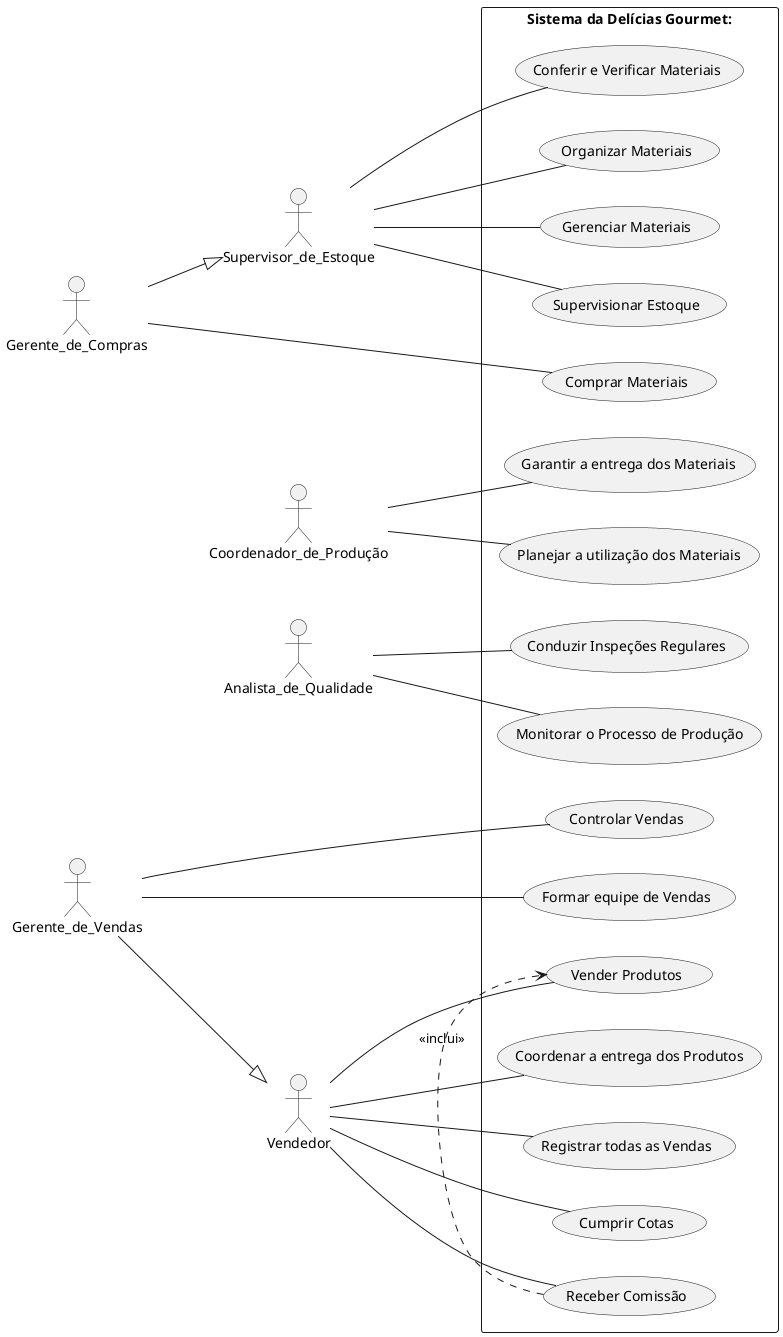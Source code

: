 @startuml 

left to right direction

    actor Gerente_de_Compras as gc
    actor Supervisor_de_Estoque as sde
    actor Coordenador_de_Produção as cp
    actor Analista_de_Qualidade as aq 
    actor Gerente_de_Vendas as gv
    actor Vendedor as vd 

    rectangle "Sistema da Delícias Gourmet:"{
    usecase "Conduzir Inspeções Regulares" as cir
    usecase "Monitorar o Processo de Produção" as mpp
    usecase "Comprar Materiais" as cma 
    usecase "Conferir e Verificar Materiais" as cvm
    usecase "Organizar Materiais" as om  
    usecase "Gerenciar Materiais" as gm
    usecase "Supervisionar Estoque" as se
    usecase "Garantir a entrega dos Materiais" as gem
    usecase "Planejar a utilização dos Materiais" as pum
    usecase "Controlar Vendas" as cv
    usecase "Formar equipe de Vendas" as fev
    usecase "Receber Comissão" as rc
    usecase "Vender Produtos" as vp
    usecase "Coordenar a entrega dos Produtos" as cep
    usecase "Registrar todas as Vendas" as rtv 
    usecase "Cumprir Cotas" as cc  
    }

    vd -- rc
    vd -- cc 
    vd -- vp 
    gv -- cv 
    gv -- fev 
    (rc) .> (vp) : <<inclui>> 
    sde -- gm 
    gv --|> vd 
    gc -- cma 
    gc --|> sde 
    sde -- cvm 
    cp -- pum 
    aq --mpp
    aq -- cir 
    vd -- cep 
    vd -- rtv 
    sde -- om 
    cp -- gem 
    sde -- se 

@enduml  